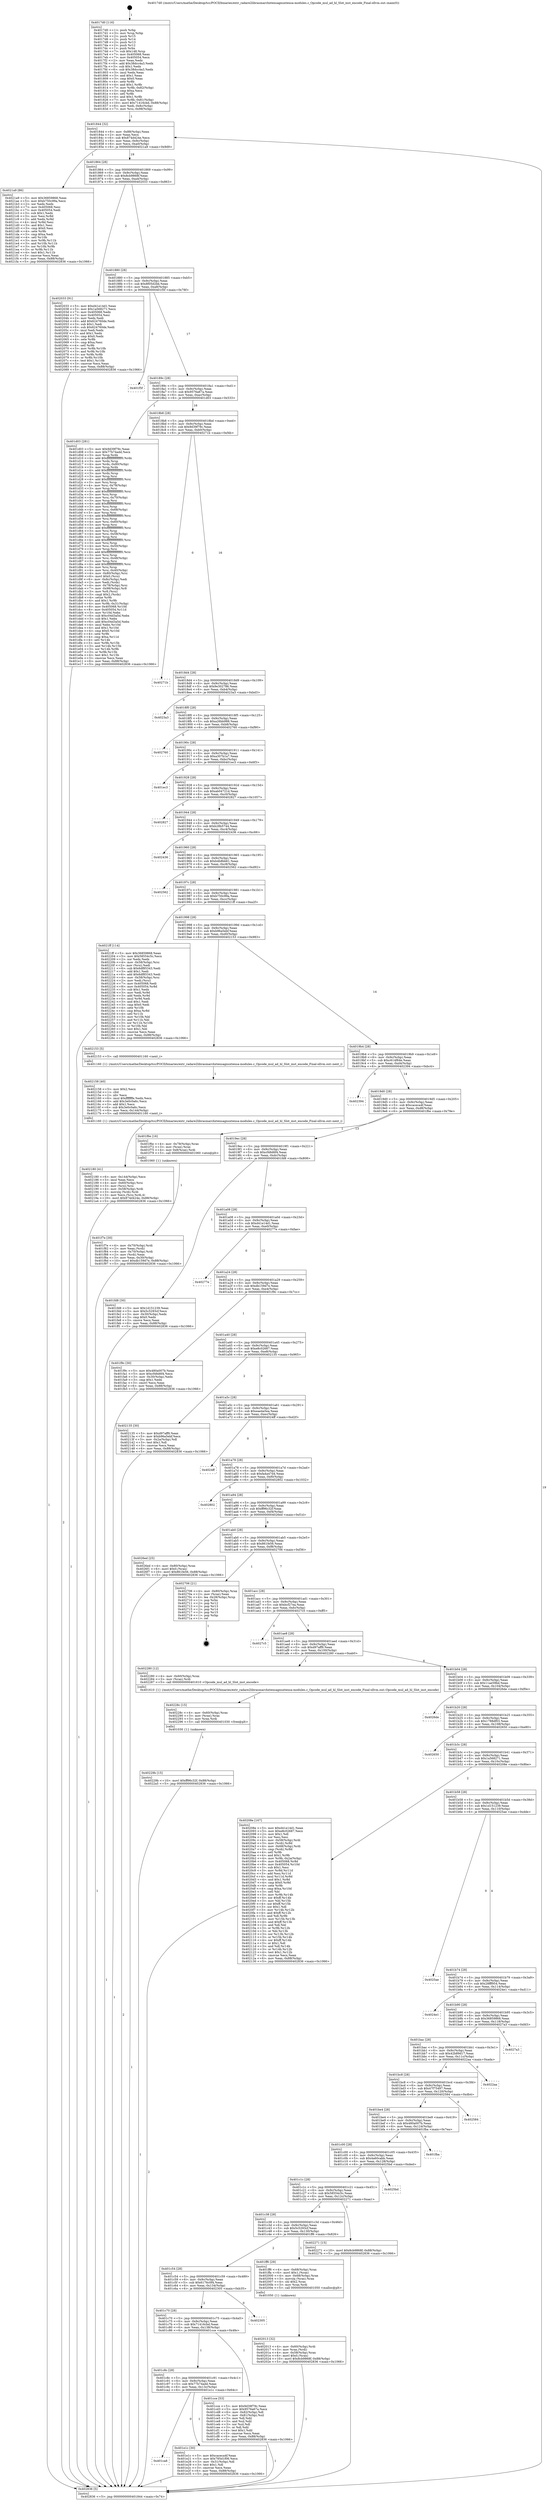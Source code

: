 digraph "0x4017d0" {
  label = "0x4017d0 (/mnt/c/Users/mathe/Desktop/tcc/POCII/binaries/extr_radare2librasmarchxtensagnuxtensa-modules.c_Opcode_mul_ad_hl_Slot_inst_encode_Final-ollvm.out::main(0))"
  labelloc = "t"
  node[shape=record]

  Entry [label="",width=0.3,height=0.3,shape=circle,fillcolor=black,style=filled]
  "0x401844" [label="{
     0x401844 [32]\l
     | [instrs]\l
     &nbsp;&nbsp;0x401844 \<+6\>: mov -0x88(%rbp),%eax\l
     &nbsp;&nbsp;0x40184a \<+2\>: mov %eax,%ecx\l
     &nbsp;&nbsp;0x40184c \<+6\>: sub $0x874d424e,%ecx\l
     &nbsp;&nbsp;0x401852 \<+6\>: mov %eax,-0x9c(%rbp)\l
     &nbsp;&nbsp;0x401858 \<+6\>: mov %ecx,-0xa0(%rbp)\l
     &nbsp;&nbsp;0x40185e \<+6\>: je 00000000004021a9 \<main+0x9d9\>\l
  }"]
  "0x4021a9" [label="{
     0x4021a9 [86]\l
     | [instrs]\l
     &nbsp;&nbsp;0x4021a9 \<+5\>: mov $0x36859868,%eax\l
     &nbsp;&nbsp;0x4021ae \<+5\>: mov $0xb750c99a,%ecx\l
     &nbsp;&nbsp;0x4021b3 \<+2\>: xor %edx,%edx\l
     &nbsp;&nbsp;0x4021b5 \<+7\>: mov 0x405068,%esi\l
     &nbsp;&nbsp;0x4021bc \<+7\>: mov 0x405054,%edi\l
     &nbsp;&nbsp;0x4021c3 \<+3\>: sub $0x1,%edx\l
     &nbsp;&nbsp;0x4021c6 \<+3\>: mov %esi,%r8d\l
     &nbsp;&nbsp;0x4021c9 \<+3\>: add %edx,%r8d\l
     &nbsp;&nbsp;0x4021cc \<+4\>: imul %r8d,%esi\l
     &nbsp;&nbsp;0x4021d0 \<+3\>: and $0x1,%esi\l
     &nbsp;&nbsp;0x4021d3 \<+3\>: cmp $0x0,%esi\l
     &nbsp;&nbsp;0x4021d6 \<+4\>: sete %r9b\l
     &nbsp;&nbsp;0x4021da \<+3\>: cmp $0xa,%edi\l
     &nbsp;&nbsp;0x4021dd \<+4\>: setl %r10b\l
     &nbsp;&nbsp;0x4021e1 \<+3\>: mov %r9b,%r11b\l
     &nbsp;&nbsp;0x4021e4 \<+3\>: and %r10b,%r11b\l
     &nbsp;&nbsp;0x4021e7 \<+3\>: xor %r10b,%r9b\l
     &nbsp;&nbsp;0x4021ea \<+3\>: or %r9b,%r11b\l
     &nbsp;&nbsp;0x4021ed \<+4\>: test $0x1,%r11b\l
     &nbsp;&nbsp;0x4021f1 \<+3\>: cmovne %ecx,%eax\l
     &nbsp;&nbsp;0x4021f4 \<+6\>: mov %eax,-0x88(%rbp)\l
     &nbsp;&nbsp;0x4021fa \<+5\>: jmp 0000000000402836 \<main+0x1066\>\l
  }"]
  "0x401864" [label="{
     0x401864 [28]\l
     | [instrs]\l
     &nbsp;&nbsp;0x401864 \<+5\>: jmp 0000000000401869 \<main+0x99\>\l
     &nbsp;&nbsp;0x401869 \<+6\>: mov -0x9c(%rbp),%eax\l
     &nbsp;&nbsp;0x40186f \<+5\>: sub $0x8cb9868f,%eax\l
     &nbsp;&nbsp;0x401874 \<+6\>: mov %eax,-0xa4(%rbp)\l
     &nbsp;&nbsp;0x40187a \<+6\>: je 0000000000402033 \<main+0x863\>\l
  }"]
  Exit [label="",width=0.3,height=0.3,shape=circle,fillcolor=black,style=filled,peripheries=2]
  "0x402033" [label="{
     0x402033 [91]\l
     | [instrs]\l
     &nbsp;&nbsp;0x402033 \<+5\>: mov $0xd41e14d1,%eax\l
     &nbsp;&nbsp;0x402038 \<+5\>: mov $0x1a568271,%ecx\l
     &nbsp;&nbsp;0x40203d \<+7\>: mov 0x405068,%edx\l
     &nbsp;&nbsp;0x402044 \<+7\>: mov 0x405054,%esi\l
     &nbsp;&nbsp;0x40204b \<+2\>: mov %edx,%edi\l
     &nbsp;&nbsp;0x40204d \<+6\>: add $0x624760de,%edi\l
     &nbsp;&nbsp;0x402053 \<+3\>: sub $0x1,%edi\l
     &nbsp;&nbsp;0x402056 \<+6\>: sub $0x624760de,%edi\l
     &nbsp;&nbsp;0x40205c \<+3\>: imul %edi,%edx\l
     &nbsp;&nbsp;0x40205f \<+3\>: and $0x1,%edx\l
     &nbsp;&nbsp;0x402062 \<+3\>: cmp $0x0,%edx\l
     &nbsp;&nbsp;0x402065 \<+4\>: sete %r8b\l
     &nbsp;&nbsp;0x402069 \<+3\>: cmp $0xa,%esi\l
     &nbsp;&nbsp;0x40206c \<+4\>: setl %r9b\l
     &nbsp;&nbsp;0x402070 \<+3\>: mov %r8b,%r10b\l
     &nbsp;&nbsp;0x402073 \<+3\>: and %r9b,%r10b\l
     &nbsp;&nbsp;0x402076 \<+3\>: xor %r9b,%r8b\l
     &nbsp;&nbsp;0x402079 \<+3\>: or %r8b,%r10b\l
     &nbsp;&nbsp;0x40207c \<+4\>: test $0x1,%r10b\l
     &nbsp;&nbsp;0x402080 \<+3\>: cmovne %ecx,%eax\l
     &nbsp;&nbsp;0x402083 \<+6\>: mov %eax,-0x88(%rbp)\l
     &nbsp;&nbsp;0x402089 \<+5\>: jmp 0000000000402836 \<main+0x1066\>\l
  }"]
  "0x401880" [label="{
     0x401880 [28]\l
     | [instrs]\l
     &nbsp;&nbsp;0x401880 \<+5\>: jmp 0000000000401885 \<main+0xb5\>\l
     &nbsp;&nbsp;0x401885 \<+6\>: mov -0x9c(%rbp),%eax\l
     &nbsp;&nbsp;0x40188b \<+5\>: sub $0x8f05d2bb,%eax\l
     &nbsp;&nbsp;0x401890 \<+6\>: mov %eax,-0xa8(%rbp)\l
     &nbsp;&nbsp;0x401896 \<+6\>: je 0000000000401f5f \<main+0x78f\>\l
  }"]
  "0x40229b" [label="{
     0x40229b [15]\l
     | [instrs]\l
     &nbsp;&nbsp;0x40229b \<+10\>: movl $0xff96c32f,-0x88(%rbp)\l
     &nbsp;&nbsp;0x4022a5 \<+5\>: jmp 0000000000402836 \<main+0x1066\>\l
  }"]
  "0x401f5f" [label="{
     0x401f5f\l
  }", style=dashed]
  "0x40189c" [label="{
     0x40189c [28]\l
     | [instrs]\l
     &nbsp;&nbsp;0x40189c \<+5\>: jmp 00000000004018a1 \<main+0xd1\>\l
     &nbsp;&nbsp;0x4018a1 \<+6\>: mov -0x9c(%rbp),%eax\l
     &nbsp;&nbsp;0x4018a7 \<+5\>: sub $0x9576a67a,%eax\l
     &nbsp;&nbsp;0x4018ac \<+6\>: mov %eax,-0xac(%rbp)\l
     &nbsp;&nbsp;0x4018b2 \<+6\>: je 0000000000401d03 \<main+0x533\>\l
  }"]
  "0x40228c" [label="{
     0x40228c [15]\l
     | [instrs]\l
     &nbsp;&nbsp;0x40228c \<+4\>: mov -0x60(%rbp),%rax\l
     &nbsp;&nbsp;0x402290 \<+3\>: mov (%rax),%rax\l
     &nbsp;&nbsp;0x402293 \<+3\>: mov %rax,%rdi\l
     &nbsp;&nbsp;0x402296 \<+5\>: call 0000000000401030 \<free@plt\>\l
     | [calls]\l
     &nbsp;&nbsp;0x401030 \{1\} (unknown)\l
  }"]
  "0x401d03" [label="{
     0x401d03 [281]\l
     | [instrs]\l
     &nbsp;&nbsp;0x401d03 \<+5\>: mov $0x9d39f79c,%eax\l
     &nbsp;&nbsp;0x401d08 \<+5\>: mov $0x77b74add,%ecx\l
     &nbsp;&nbsp;0x401d0d \<+3\>: mov %rsp,%rdx\l
     &nbsp;&nbsp;0x401d10 \<+4\>: add $0xfffffffffffffff0,%rdx\l
     &nbsp;&nbsp;0x401d14 \<+3\>: mov %rdx,%rsp\l
     &nbsp;&nbsp;0x401d17 \<+4\>: mov %rdx,-0x80(%rbp)\l
     &nbsp;&nbsp;0x401d1b \<+3\>: mov %rsp,%rdx\l
     &nbsp;&nbsp;0x401d1e \<+4\>: add $0xfffffffffffffff0,%rdx\l
     &nbsp;&nbsp;0x401d22 \<+3\>: mov %rdx,%rsp\l
     &nbsp;&nbsp;0x401d25 \<+3\>: mov %rsp,%rsi\l
     &nbsp;&nbsp;0x401d28 \<+4\>: add $0xfffffffffffffff0,%rsi\l
     &nbsp;&nbsp;0x401d2c \<+3\>: mov %rsi,%rsp\l
     &nbsp;&nbsp;0x401d2f \<+4\>: mov %rsi,-0x78(%rbp)\l
     &nbsp;&nbsp;0x401d33 \<+3\>: mov %rsp,%rsi\l
     &nbsp;&nbsp;0x401d36 \<+4\>: add $0xfffffffffffffff0,%rsi\l
     &nbsp;&nbsp;0x401d3a \<+3\>: mov %rsi,%rsp\l
     &nbsp;&nbsp;0x401d3d \<+4\>: mov %rsi,-0x70(%rbp)\l
     &nbsp;&nbsp;0x401d41 \<+3\>: mov %rsp,%rsi\l
     &nbsp;&nbsp;0x401d44 \<+4\>: add $0xfffffffffffffff0,%rsi\l
     &nbsp;&nbsp;0x401d48 \<+3\>: mov %rsi,%rsp\l
     &nbsp;&nbsp;0x401d4b \<+4\>: mov %rsi,-0x68(%rbp)\l
     &nbsp;&nbsp;0x401d4f \<+3\>: mov %rsp,%rsi\l
     &nbsp;&nbsp;0x401d52 \<+4\>: add $0xfffffffffffffff0,%rsi\l
     &nbsp;&nbsp;0x401d56 \<+3\>: mov %rsi,%rsp\l
     &nbsp;&nbsp;0x401d59 \<+4\>: mov %rsi,-0x60(%rbp)\l
     &nbsp;&nbsp;0x401d5d \<+3\>: mov %rsp,%rsi\l
     &nbsp;&nbsp;0x401d60 \<+4\>: add $0xfffffffffffffff0,%rsi\l
     &nbsp;&nbsp;0x401d64 \<+3\>: mov %rsi,%rsp\l
     &nbsp;&nbsp;0x401d67 \<+4\>: mov %rsi,-0x58(%rbp)\l
     &nbsp;&nbsp;0x401d6b \<+3\>: mov %rsp,%rsi\l
     &nbsp;&nbsp;0x401d6e \<+4\>: add $0xfffffffffffffff0,%rsi\l
     &nbsp;&nbsp;0x401d72 \<+3\>: mov %rsi,%rsp\l
     &nbsp;&nbsp;0x401d75 \<+4\>: mov %rsi,-0x50(%rbp)\l
     &nbsp;&nbsp;0x401d79 \<+3\>: mov %rsp,%rsi\l
     &nbsp;&nbsp;0x401d7c \<+4\>: add $0xfffffffffffffff0,%rsi\l
     &nbsp;&nbsp;0x401d80 \<+3\>: mov %rsi,%rsp\l
     &nbsp;&nbsp;0x401d83 \<+4\>: mov %rsi,-0x48(%rbp)\l
     &nbsp;&nbsp;0x401d87 \<+3\>: mov %rsp,%rsi\l
     &nbsp;&nbsp;0x401d8a \<+4\>: add $0xfffffffffffffff0,%rsi\l
     &nbsp;&nbsp;0x401d8e \<+3\>: mov %rsi,%rsp\l
     &nbsp;&nbsp;0x401d91 \<+4\>: mov %rsi,-0x40(%rbp)\l
     &nbsp;&nbsp;0x401d95 \<+4\>: mov -0x80(%rbp),%rsi\l
     &nbsp;&nbsp;0x401d99 \<+6\>: movl $0x0,(%rsi)\l
     &nbsp;&nbsp;0x401d9f \<+6\>: mov -0x8c(%rbp),%edi\l
     &nbsp;&nbsp;0x401da5 \<+2\>: mov %edi,(%rdx)\l
     &nbsp;&nbsp;0x401da7 \<+4\>: mov -0x78(%rbp),%rsi\l
     &nbsp;&nbsp;0x401dab \<+7\>: mov -0x98(%rbp),%r8\l
     &nbsp;&nbsp;0x401db2 \<+3\>: mov %r8,(%rsi)\l
     &nbsp;&nbsp;0x401db5 \<+3\>: cmpl $0x2,(%rdx)\l
     &nbsp;&nbsp;0x401db8 \<+4\>: setne %r9b\l
     &nbsp;&nbsp;0x401dbc \<+4\>: and $0x1,%r9b\l
     &nbsp;&nbsp;0x401dc0 \<+4\>: mov %r9b,-0x31(%rbp)\l
     &nbsp;&nbsp;0x401dc4 \<+8\>: mov 0x405068,%r10d\l
     &nbsp;&nbsp;0x401dcc \<+8\>: mov 0x405054,%r11d\l
     &nbsp;&nbsp;0x401dd4 \<+3\>: mov %r10d,%ebx\l
     &nbsp;&nbsp;0x401dd7 \<+6\>: sub $0xc04d3a5d,%ebx\l
     &nbsp;&nbsp;0x401ddd \<+3\>: sub $0x1,%ebx\l
     &nbsp;&nbsp;0x401de0 \<+6\>: add $0xc04d3a5d,%ebx\l
     &nbsp;&nbsp;0x401de6 \<+4\>: imul %ebx,%r10d\l
     &nbsp;&nbsp;0x401dea \<+4\>: and $0x1,%r10d\l
     &nbsp;&nbsp;0x401dee \<+4\>: cmp $0x0,%r10d\l
     &nbsp;&nbsp;0x401df2 \<+4\>: sete %r9b\l
     &nbsp;&nbsp;0x401df6 \<+4\>: cmp $0xa,%r11d\l
     &nbsp;&nbsp;0x401dfa \<+4\>: setl %r14b\l
     &nbsp;&nbsp;0x401dfe \<+3\>: mov %r9b,%r15b\l
     &nbsp;&nbsp;0x401e01 \<+3\>: and %r14b,%r15b\l
     &nbsp;&nbsp;0x401e04 \<+3\>: xor %r14b,%r9b\l
     &nbsp;&nbsp;0x401e07 \<+3\>: or %r9b,%r15b\l
     &nbsp;&nbsp;0x401e0a \<+4\>: test $0x1,%r15b\l
     &nbsp;&nbsp;0x401e0e \<+3\>: cmovne %ecx,%eax\l
     &nbsp;&nbsp;0x401e11 \<+6\>: mov %eax,-0x88(%rbp)\l
     &nbsp;&nbsp;0x401e17 \<+5\>: jmp 0000000000402836 \<main+0x1066\>\l
  }"]
  "0x4018b8" [label="{
     0x4018b8 [28]\l
     | [instrs]\l
     &nbsp;&nbsp;0x4018b8 \<+5\>: jmp 00000000004018bd \<main+0xed\>\l
     &nbsp;&nbsp;0x4018bd \<+6\>: mov -0x9c(%rbp),%eax\l
     &nbsp;&nbsp;0x4018c3 \<+5\>: sub $0x9d39f79c,%eax\l
     &nbsp;&nbsp;0x4018c8 \<+6\>: mov %eax,-0xb0(%rbp)\l
     &nbsp;&nbsp;0x4018ce \<+6\>: je 000000000040271b \<main+0xf4b\>\l
  }"]
  "0x402180" [label="{
     0x402180 [41]\l
     | [instrs]\l
     &nbsp;&nbsp;0x402180 \<+6\>: mov -0x144(%rbp),%ecx\l
     &nbsp;&nbsp;0x402186 \<+3\>: imul %eax,%ecx\l
     &nbsp;&nbsp;0x402189 \<+4\>: mov -0x60(%rbp),%rsi\l
     &nbsp;&nbsp;0x40218d \<+3\>: mov (%rsi),%rsi\l
     &nbsp;&nbsp;0x402190 \<+4\>: mov -0x58(%rbp),%rdi\l
     &nbsp;&nbsp;0x402194 \<+3\>: movslq (%rdi),%rdi\l
     &nbsp;&nbsp;0x402197 \<+3\>: mov %ecx,(%rsi,%rdi,4)\l
     &nbsp;&nbsp;0x40219a \<+10\>: movl $0x874d424e,-0x88(%rbp)\l
     &nbsp;&nbsp;0x4021a4 \<+5\>: jmp 0000000000402836 \<main+0x1066\>\l
  }"]
  "0x40271b" [label="{
     0x40271b\l
  }", style=dashed]
  "0x4018d4" [label="{
     0x4018d4 [28]\l
     | [instrs]\l
     &nbsp;&nbsp;0x4018d4 \<+5\>: jmp 00000000004018d9 \<main+0x109\>\l
     &nbsp;&nbsp;0x4018d9 \<+6\>: mov -0x9c(%rbp),%eax\l
     &nbsp;&nbsp;0x4018df \<+5\>: sub $0x9e302786,%eax\l
     &nbsp;&nbsp;0x4018e4 \<+6\>: mov %eax,-0xb4(%rbp)\l
     &nbsp;&nbsp;0x4018ea \<+6\>: je 00000000004023a3 \<main+0xbd3\>\l
  }"]
  "0x402158" [label="{
     0x402158 [40]\l
     | [instrs]\l
     &nbsp;&nbsp;0x402158 \<+5\>: mov $0x2,%ecx\l
     &nbsp;&nbsp;0x40215d \<+1\>: cltd\l
     &nbsp;&nbsp;0x40215e \<+2\>: idiv %ecx\l
     &nbsp;&nbsp;0x402160 \<+6\>: imul $0xfffffffe,%edx,%ecx\l
     &nbsp;&nbsp;0x402166 \<+6\>: add $0x3e0c0a6c,%ecx\l
     &nbsp;&nbsp;0x40216c \<+3\>: add $0x1,%ecx\l
     &nbsp;&nbsp;0x40216f \<+6\>: sub $0x3e0c0a6c,%ecx\l
     &nbsp;&nbsp;0x402175 \<+6\>: mov %ecx,-0x144(%rbp)\l
     &nbsp;&nbsp;0x40217b \<+5\>: call 0000000000401160 \<next_i\>\l
     | [calls]\l
     &nbsp;&nbsp;0x401160 \{1\} (/mnt/c/Users/mathe/Desktop/tcc/POCII/binaries/extr_radare2librasmarchxtensagnuxtensa-modules.c_Opcode_mul_ad_hl_Slot_inst_encode_Final-ollvm.out::next_i)\l
  }"]
  "0x4023a3" [label="{
     0x4023a3\l
  }", style=dashed]
  "0x4018f0" [label="{
     0x4018f0 [28]\l
     | [instrs]\l
     &nbsp;&nbsp;0x4018f0 \<+5\>: jmp 00000000004018f5 \<main+0x125\>\l
     &nbsp;&nbsp;0x4018f5 \<+6\>: mov -0x9c(%rbp),%eax\l
     &nbsp;&nbsp;0x4018fb \<+5\>: sub $0xa26bb988,%eax\l
     &nbsp;&nbsp;0x401900 \<+6\>: mov %eax,-0xb8(%rbp)\l
     &nbsp;&nbsp;0x401906 \<+6\>: je 0000000000402760 \<main+0xf90\>\l
  }"]
  "0x402013" [label="{
     0x402013 [32]\l
     | [instrs]\l
     &nbsp;&nbsp;0x402013 \<+4\>: mov -0x60(%rbp),%rdi\l
     &nbsp;&nbsp;0x402017 \<+3\>: mov %rax,(%rdi)\l
     &nbsp;&nbsp;0x40201a \<+4\>: mov -0x58(%rbp),%rax\l
     &nbsp;&nbsp;0x40201e \<+6\>: movl $0x0,(%rax)\l
     &nbsp;&nbsp;0x402024 \<+10\>: movl $0x8cb9868f,-0x88(%rbp)\l
     &nbsp;&nbsp;0x40202e \<+5\>: jmp 0000000000402836 \<main+0x1066\>\l
  }"]
  "0x402760" [label="{
     0x402760\l
  }", style=dashed]
  "0x40190c" [label="{
     0x40190c [28]\l
     | [instrs]\l
     &nbsp;&nbsp;0x40190c \<+5\>: jmp 0000000000401911 \<main+0x141\>\l
     &nbsp;&nbsp;0x401911 \<+6\>: mov -0x9c(%rbp),%eax\l
     &nbsp;&nbsp;0x401917 \<+5\>: sub $0xa307b1a7,%eax\l
     &nbsp;&nbsp;0x40191c \<+6\>: mov %eax,-0xbc(%rbp)\l
     &nbsp;&nbsp;0x401922 \<+6\>: je 0000000000401ec3 \<main+0x6f3\>\l
  }"]
  "0x401f7e" [label="{
     0x401f7e [30]\l
     | [instrs]\l
     &nbsp;&nbsp;0x401f7e \<+4\>: mov -0x70(%rbp),%rdi\l
     &nbsp;&nbsp;0x401f82 \<+2\>: mov %eax,(%rdi)\l
     &nbsp;&nbsp;0x401f84 \<+4\>: mov -0x70(%rbp),%rdi\l
     &nbsp;&nbsp;0x401f88 \<+2\>: mov (%rdi),%eax\l
     &nbsp;&nbsp;0x401f8a \<+3\>: mov %eax,-0x30(%rbp)\l
     &nbsp;&nbsp;0x401f8d \<+10\>: movl $0xdb159d7e,-0x88(%rbp)\l
     &nbsp;&nbsp;0x401f97 \<+5\>: jmp 0000000000402836 \<main+0x1066\>\l
  }"]
  "0x401ec3" [label="{
     0x401ec3\l
  }", style=dashed]
  "0x401928" [label="{
     0x401928 [28]\l
     | [instrs]\l
     &nbsp;&nbsp;0x401928 \<+5\>: jmp 000000000040192d \<main+0x15d\>\l
     &nbsp;&nbsp;0x40192d \<+6\>: mov -0x9c(%rbp),%eax\l
     &nbsp;&nbsp;0x401933 \<+5\>: sub $0xab04721d,%eax\l
     &nbsp;&nbsp;0x401938 \<+6\>: mov %eax,-0xc0(%rbp)\l
     &nbsp;&nbsp;0x40193e \<+6\>: je 0000000000402827 \<main+0x1057\>\l
  }"]
  "0x401ca8" [label="{
     0x401ca8\l
  }", style=dashed]
  "0x402827" [label="{
     0x402827\l
  }", style=dashed]
  "0x401944" [label="{
     0x401944 [28]\l
     | [instrs]\l
     &nbsp;&nbsp;0x401944 \<+5\>: jmp 0000000000401949 \<main+0x179\>\l
     &nbsp;&nbsp;0x401949 \<+6\>: mov -0x9c(%rbp),%eax\l
     &nbsp;&nbsp;0x40194f \<+5\>: sub $0xb28b5744,%eax\l
     &nbsp;&nbsp;0x401954 \<+6\>: mov %eax,-0xc4(%rbp)\l
     &nbsp;&nbsp;0x40195a \<+6\>: je 0000000000402436 \<main+0xc66\>\l
  }"]
  "0x401e1c" [label="{
     0x401e1c [30]\l
     | [instrs]\l
     &nbsp;&nbsp;0x401e1c \<+5\>: mov $0xcaceca4f,%eax\l
     &nbsp;&nbsp;0x401e21 \<+5\>: mov $0x785d1f06,%ecx\l
     &nbsp;&nbsp;0x401e26 \<+3\>: mov -0x31(%rbp),%dl\l
     &nbsp;&nbsp;0x401e29 \<+3\>: test $0x1,%dl\l
     &nbsp;&nbsp;0x401e2c \<+3\>: cmovne %ecx,%eax\l
     &nbsp;&nbsp;0x401e2f \<+6\>: mov %eax,-0x88(%rbp)\l
     &nbsp;&nbsp;0x401e35 \<+5\>: jmp 0000000000402836 \<main+0x1066\>\l
  }"]
  "0x402436" [label="{
     0x402436\l
  }", style=dashed]
  "0x401960" [label="{
     0x401960 [28]\l
     | [instrs]\l
     &nbsp;&nbsp;0x401960 \<+5\>: jmp 0000000000401965 \<main+0x195\>\l
     &nbsp;&nbsp;0x401965 \<+6\>: mov -0x9c(%rbp),%eax\l
     &nbsp;&nbsp;0x40196b \<+5\>: sub $0xb4b8bb61,%eax\l
     &nbsp;&nbsp;0x401970 \<+6\>: mov %eax,-0xc8(%rbp)\l
     &nbsp;&nbsp;0x401976 \<+6\>: je 0000000000402562 \<main+0xd92\>\l
  }"]
  "0x4017d0" [label="{
     0x4017d0 [116]\l
     | [instrs]\l
     &nbsp;&nbsp;0x4017d0 \<+1\>: push %rbp\l
     &nbsp;&nbsp;0x4017d1 \<+3\>: mov %rsp,%rbp\l
     &nbsp;&nbsp;0x4017d4 \<+2\>: push %r15\l
     &nbsp;&nbsp;0x4017d6 \<+2\>: push %r14\l
     &nbsp;&nbsp;0x4017d8 \<+2\>: push %r13\l
     &nbsp;&nbsp;0x4017da \<+2\>: push %r12\l
     &nbsp;&nbsp;0x4017dc \<+1\>: push %rbx\l
     &nbsp;&nbsp;0x4017dd \<+7\>: sub $0x148,%rsp\l
     &nbsp;&nbsp;0x4017e4 \<+7\>: mov 0x405068,%eax\l
     &nbsp;&nbsp;0x4017eb \<+7\>: mov 0x405054,%ecx\l
     &nbsp;&nbsp;0x4017f2 \<+2\>: mov %eax,%edx\l
     &nbsp;&nbsp;0x4017f4 \<+6\>: add $0x38dcc4a3,%edx\l
     &nbsp;&nbsp;0x4017fa \<+3\>: sub $0x1,%edx\l
     &nbsp;&nbsp;0x4017fd \<+6\>: sub $0x38dcc4a3,%edx\l
     &nbsp;&nbsp;0x401803 \<+3\>: imul %edx,%eax\l
     &nbsp;&nbsp;0x401806 \<+3\>: and $0x1,%eax\l
     &nbsp;&nbsp;0x401809 \<+3\>: cmp $0x0,%eax\l
     &nbsp;&nbsp;0x40180c \<+4\>: sete %r8b\l
     &nbsp;&nbsp;0x401810 \<+4\>: and $0x1,%r8b\l
     &nbsp;&nbsp;0x401814 \<+7\>: mov %r8b,-0x82(%rbp)\l
     &nbsp;&nbsp;0x40181b \<+3\>: cmp $0xa,%ecx\l
     &nbsp;&nbsp;0x40181e \<+4\>: setl %r8b\l
     &nbsp;&nbsp;0x401822 \<+4\>: and $0x1,%r8b\l
     &nbsp;&nbsp;0x401826 \<+7\>: mov %r8b,-0x81(%rbp)\l
     &nbsp;&nbsp;0x40182d \<+10\>: movl $0x71416cbd,-0x88(%rbp)\l
     &nbsp;&nbsp;0x401837 \<+6\>: mov %edi,-0x8c(%rbp)\l
     &nbsp;&nbsp;0x40183d \<+7\>: mov %rsi,-0x98(%rbp)\l
  }"]
  "0x402562" [label="{
     0x402562\l
  }", style=dashed]
  "0x40197c" [label="{
     0x40197c [28]\l
     | [instrs]\l
     &nbsp;&nbsp;0x40197c \<+5\>: jmp 0000000000401981 \<main+0x1b1\>\l
     &nbsp;&nbsp;0x401981 \<+6\>: mov -0x9c(%rbp),%eax\l
     &nbsp;&nbsp;0x401987 \<+5\>: sub $0xb750c99a,%eax\l
     &nbsp;&nbsp;0x40198c \<+6\>: mov %eax,-0xcc(%rbp)\l
     &nbsp;&nbsp;0x401992 \<+6\>: je 00000000004021ff \<main+0xa2f\>\l
  }"]
  "0x402836" [label="{
     0x402836 [5]\l
     | [instrs]\l
     &nbsp;&nbsp;0x402836 \<+5\>: jmp 0000000000401844 \<main+0x74\>\l
  }"]
  "0x4021ff" [label="{
     0x4021ff [114]\l
     | [instrs]\l
     &nbsp;&nbsp;0x4021ff \<+5\>: mov $0x36859868,%eax\l
     &nbsp;&nbsp;0x402204 \<+5\>: mov $0x58554c5c,%ecx\l
     &nbsp;&nbsp;0x402209 \<+2\>: xor %edx,%edx\l
     &nbsp;&nbsp;0x40220b \<+4\>: mov -0x58(%rbp),%rsi\l
     &nbsp;&nbsp;0x40220f \<+2\>: mov (%rsi),%edi\l
     &nbsp;&nbsp;0x402211 \<+6\>: sub $0x6df85343,%edi\l
     &nbsp;&nbsp;0x402217 \<+3\>: add $0x1,%edi\l
     &nbsp;&nbsp;0x40221a \<+6\>: add $0x6df85343,%edi\l
     &nbsp;&nbsp;0x402220 \<+4\>: mov -0x58(%rbp),%rsi\l
     &nbsp;&nbsp;0x402224 \<+2\>: mov %edi,(%rsi)\l
     &nbsp;&nbsp;0x402226 \<+7\>: mov 0x405068,%edi\l
     &nbsp;&nbsp;0x40222d \<+8\>: mov 0x405054,%r8d\l
     &nbsp;&nbsp;0x402235 \<+3\>: sub $0x1,%edx\l
     &nbsp;&nbsp;0x402238 \<+3\>: mov %edi,%r9d\l
     &nbsp;&nbsp;0x40223b \<+3\>: add %edx,%r9d\l
     &nbsp;&nbsp;0x40223e \<+4\>: imul %r9d,%edi\l
     &nbsp;&nbsp;0x402242 \<+3\>: and $0x1,%edi\l
     &nbsp;&nbsp;0x402245 \<+3\>: cmp $0x0,%edi\l
     &nbsp;&nbsp;0x402248 \<+4\>: sete %r10b\l
     &nbsp;&nbsp;0x40224c \<+4\>: cmp $0xa,%r8d\l
     &nbsp;&nbsp;0x402250 \<+4\>: setl %r11b\l
     &nbsp;&nbsp;0x402254 \<+3\>: mov %r10b,%bl\l
     &nbsp;&nbsp;0x402257 \<+3\>: and %r11b,%bl\l
     &nbsp;&nbsp;0x40225a \<+3\>: xor %r11b,%r10b\l
     &nbsp;&nbsp;0x40225d \<+3\>: or %r10b,%bl\l
     &nbsp;&nbsp;0x402260 \<+3\>: test $0x1,%bl\l
     &nbsp;&nbsp;0x402263 \<+3\>: cmovne %ecx,%eax\l
     &nbsp;&nbsp;0x402266 \<+6\>: mov %eax,-0x88(%rbp)\l
     &nbsp;&nbsp;0x40226c \<+5\>: jmp 0000000000402836 \<main+0x1066\>\l
  }"]
  "0x401998" [label="{
     0x401998 [28]\l
     | [instrs]\l
     &nbsp;&nbsp;0x401998 \<+5\>: jmp 000000000040199d \<main+0x1cd\>\l
     &nbsp;&nbsp;0x40199d \<+6\>: mov -0x9c(%rbp),%eax\l
     &nbsp;&nbsp;0x4019a3 \<+5\>: sub $0xb96a5ebf,%eax\l
     &nbsp;&nbsp;0x4019a8 \<+6\>: mov %eax,-0xd0(%rbp)\l
     &nbsp;&nbsp;0x4019ae \<+6\>: je 0000000000402153 \<main+0x983\>\l
  }"]
  "0x401c8c" [label="{
     0x401c8c [28]\l
     | [instrs]\l
     &nbsp;&nbsp;0x401c8c \<+5\>: jmp 0000000000401c91 \<main+0x4c1\>\l
     &nbsp;&nbsp;0x401c91 \<+6\>: mov -0x9c(%rbp),%eax\l
     &nbsp;&nbsp;0x401c97 \<+5\>: sub $0x77b74add,%eax\l
     &nbsp;&nbsp;0x401c9c \<+6\>: mov %eax,-0x13c(%rbp)\l
     &nbsp;&nbsp;0x401ca2 \<+6\>: je 0000000000401e1c \<main+0x64c\>\l
  }"]
  "0x402153" [label="{
     0x402153 [5]\l
     | [instrs]\l
     &nbsp;&nbsp;0x402153 \<+5\>: call 0000000000401160 \<next_i\>\l
     | [calls]\l
     &nbsp;&nbsp;0x401160 \{1\} (/mnt/c/Users/mathe/Desktop/tcc/POCII/binaries/extr_radare2librasmarchxtensagnuxtensa-modules.c_Opcode_mul_ad_hl_Slot_inst_encode_Final-ollvm.out::next_i)\l
  }"]
  "0x4019b4" [label="{
     0x4019b4 [28]\l
     | [instrs]\l
     &nbsp;&nbsp;0x4019b4 \<+5\>: jmp 00000000004019b9 \<main+0x1e9\>\l
     &nbsp;&nbsp;0x4019b9 \<+6\>: mov -0x9c(%rbp),%eax\l
     &nbsp;&nbsp;0x4019bf \<+5\>: sub $0xc614f64e,%eax\l
     &nbsp;&nbsp;0x4019c4 \<+6\>: mov %eax,-0xd4(%rbp)\l
     &nbsp;&nbsp;0x4019ca \<+6\>: je 0000000000402394 \<main+0xbc4\>\l
  }"]
  "0x401cce" [label="{
     0x401cce [53]\l
     | [instrs]\l
     &nbsp;&nbsp;0x401cce \<+5\>: mov $0x9d39f79c,%eax\l
     &nbsp;&nbsp;0x401cd3 \<+5\>: mov $0x9576a67a,%ecx\l
     &nbsp;&nbsp;0x401cd8 \<+6\>: mov -0x82(%rbp),%dl\l
     &nbsp;&nbsp;0x401cde \<+7\>: mov -0x81(%rbp),%sil\l
     &nbsp;&nbsp;0x401ce5 \<+3\>: mov %dl,%dil\l
     &nbsp;&nbsp;0x401ce8 \<+3\>: and %sil,%dil\l
     &nbsp;&nbsp;0x401ceb \<+3\>: xor %sil,%dl\l
     &nbsp;&nbsp;0x401cee \<+3\>: or %dl,%dil\l
     &nbsp;&nbsp;0x401cf1 \<+4\>: test $0x1,%dil\l
     &nbsp;&nbsp;0x401cf5 \<+3\>: cmovne %ecx,%eax\l
     &nbsp;&nbsp;0x401cf8 \<+6\>: mov %eax,-0x88(%rbp)\l
     &nbsp;&nbsp;0x401cfe \<+5\>: jmp 0000000000402836 \<main+0x1066\>\l
  }"]
  "0x402394" [label="{
     0x402394\l
  }", style=dashed]
  "0x4019d0" [label="{
     0x4019d0 [28]\l
     | [instrs]\l
     &nbsp;&nbsp;0x4019d0 \<+5\>: jmp 00000000004019d5 \<main+0x205\>\l
     &nbsp;&nbsp;0x4019d5 \<+6\>: mov -0x9c(%rbp),%eax\l
     &nbsp;&nbsp;0x4019db \<+5\>: sub $0xcaceca4f,%eax\l
     &nbsp;&nbsp;0x4019e0 \<+6\>: mov %eax,-0xd8(%rbp)\l
     &nbsp;&nbsp;0x4019e6 \<+6\>: je 0000000000401f6e \<main+0x79e\>\l
  }"]
  "0x401c70" [label="{
     0x401c70 [28]\l
     | [instrs]\l
     &nbsp;&nbsp;0x401c70 \<+5\>: jmp 0000000000401c75 \<main+0x4a5\>\l
     &nbsp;&nbsp;0x401c75 \<+6\>: mov -0x9c(%rbp),%eax\l
     &nbsp;&nbsp;0x401c7b \<+5\>: sub $0x71416cbd,%eax\l
     &nbsp;&nbsp;0x401c80 \<+6\>: mov %eax,-0x138(%rbp)\l
     &nbsp;&nbsp;0x401c86 \<+6\>: je 0000000000401cce \<main+0x4fe\>\l
  }"]
  "0x401f6e" [label="{
     0x401f6e [16]\l
     | [instrs]\l
     &nbsp;&nbsp;0x401f6e \<+4\>: mov -0x78(%rbp),%rax\l
     &nbsp;&nbsp;0x401f72 \<+3\>: mov (%rax),%rax\l
     &nbsp;&nbsp;0x401f75 \<+4\>: mov 0x8(%rax),%rdi\l
     &nbsp;&nbsp;0x401f79 \<+5\>: call 0000000000401060 \<atoi@plt\>\l
     | [calls]\l
     &nbsp;&nbsp;0x401060 \{1\} (unknown)\l
  }"]
  "0x4019ec" [label="{
     0x4019ec [28]\l
     | [instrs]\l
     &nbsp;&nbsp;0x4019ec \<+5\>: jmp 00000000004019f1 \<main+0x221\>\l
     &nbsp;&nbsp;0x4019f1 \<+6\>: mov -0x9c(%rbp),%eax\l
     &nbsp;&nbsp;0x4019f7 \<+5\>: sub $0xcf48d6f4,%eax\l
     &nbsp;&nbsp;0x4019fc \<+6\>: mov %eax,-0xdc(%rbp)\l
     &nbsp;&nbsp;0x401a02 \<+6\>: je 0000000000401fd8 \<main+0x808\>\l
  }"]
  "0x402305" [label="{
     0x402305\l
  }", style=dashed]
  "0x401fd8" [label="{
     0x401fd8 [30]\l
     | [instrs]\l
     &nbsp;&nbsp;0x401fd8 \<+5\>: mov $0x1d151239,%eax\l
     &nbsp;&nbsp;0x401fdd \<+5\>: mov $0x5c5293cf,%ecx\l
     &nbsp;&nbsp;0x401fe2 \<+3\>: mov -0x30(%rbp),%edx\l
     &nbsp;&nbsp;0x401fe5 \<+3\>: cmp $0x0,%edx\l
     &nbsp;&nbsp;0x401fe8 \<+3\>: cmove %ecx,%eax\l
     &nbsp;&nbsp;0x401feb \<+6\>: mov %eax,-0x88(%rbp)\l
     &nbsp;&nbsp;0x401ff1 \<+5\>: jmp 0000000000402836 \<main+0x1066\>\l
  }"]
  "0x401a08" [label="{
     0x401a08 [28]\l
     | [instrs]\l
     &nbsp;&nbsp;0x401a08 \<+5\>: jmp 0000000000401a0d \<main+0x23d\>\l
     &nbsp;&nbsp;0x401a0d \<+6\>: mov -0x9c(%rbp),%eax\l
     &nbsp;&nbsp;0x401a13 \<+5\>: sub $0xd41e14d1,%eax\l
     &nbsp;&nbsp;0x401a18 \<+6\>: mov %eax,-0xe0(%rbp)\l
     &nbsp;&nbsp;0x401a1e \<+6\>: je 000000000040277e \<main+0xfae\>\l
  }"]
  "0x401c54" [label="{
     0x401c54 [28]\l
     | [instrs]\l
     &nbsp;&nbsp;0x401c54 \<+5\>: jmp 0000000000401c59 \<main+0x489\>\l
     &nbsp;&nbsp;0x401c59 \<+6\>: mov -0x9c(%rbp),%eax\l
     &nbsp;&nbsp;0x401c5f \<+5\>: sub $0x6176c0f4,%eax\l
     &nbsp;&nbsp;0x401c64 \<+6\>: mov %eax,-0x134(%rbp)\l
     &nbsp;&nbsp;0x401c6a \<+6\>: je 0000000000402305 \<main+0xb35\>\l
  }"]
  "0x40277e" [label="{
     0x40277e\l
  }", style=dashed]
  "0x401a24" [label="{
     0x401a24 [28]\l
     | [instrs]\l
     &nbsp;&nbsp;0x401a24 \<+5\>: jmp 0000000000401a29 \<main+0x259\>\l
     &nbsp;&nbsp;0x401a29 \<+6\>: mov -0x9c(%rbp),%eax\l
     &nbsp;&nbsp;0x401a2f \<+5\>: sub $0xdb159d7e,%eax\l
     &nbsp;&nbsp;0x401a34 \<+6\>: mov %eax,-0xe4(%rbp)\l
     &nbsp;&nbsp;0x401a3a \<+6\>: je 0000000000401f9c \<main+0x7cc\>\l
  }"]
  "0x401ff6" [label="{
     0x401ff6 [29]\l
     | [instrs]\l
     &nbsp;&nbsp;0x401ff6 \<+4\>: mov -0x68(%rbp),%rax\l
     &nbsp;&nbsp;0x401ffa \<+6\>: movl $0x1,(%rax)\l
     &nbsp;&nbsp;0x402000 \<+4\>: mov -0x68(%rbp),%rax\l
     &nbsp;&nbsp;0x402004 \<+3\>: movslq (%rax),%rax\l
     &nbsp;&nbsp;0x402007 \<+4\>: shl $0x2,%rax\l
     &nbsp;&nbsp;0x40200b \<+3\>: mov %rax,%rdi\l
     &nbsp;&nbsp;0x40200e \<+5\>: call 0000000000401050 \<malloc@plt\>\l
     | [calls]\l
     &nbsp;&nbsp;0x401050 \{1\} (unknown)\l
  }"]
  "0x401f9c" [label="{
     0x401f9c [30]\l
     | [instrs]\l
     &nbsp;&nbsp;0x401f9c \<+5\>: mov $0x480a007b,%eax\l
     &nbsp;&nbsp;0x401fa1 \<+5\>: mov $0xcf48d6f4,%ecx\l
     &nbsp;&nbsp;0x401fa6 \<+3\>: mov -0x30(%rbp),%edx\l
     &nbsp;&nbsp;0x401fa9 \<+3\>: cmp $0x1,%edx\l
     &nbsp;&nbsp;0x401fac \<+3\>: cmovl %ecx,%eax\l
     &nbsp;&nbsp;0x401faf \<+6\>: mov %eax,-0x88(%rbp)\l
     &nbsp;&nbsp;0x401fb5 \<+5\>: jmp 0000000000402836 \<main+0x1066\>\l
  }"]
  "0x401a40" [label="{
     0x401a40 [28]\l
     | [instrs]\l
     &nbsp;&nbsp;0x401a40 \<+5\>: jmp 0000000000401a45 \<main+0x275\>\l
     &nbsp;&nbsp;0x401a45 \<+6\>: mov -0x9c(%rbp),%eax\l
     &nbsp;&nbsp;0x401a4b \<+5\>: sub $0xe8c02687,%eax\l
     &nbsp;&nbsp;0x401a50 \<+6\>: mov %eax,-0xe8(%rbp)\l
     &nbsp;&nbsp;0x401a56 \<+6\>: je 0000000000402135 \<main+0x965\>\l
  }"]
  "0x401c38" [label="{
     0x401c38 [28]\l
     | [instrs]\l
     &nbsp;&nbsp;0x401c38 \<+5\>: jmp 0000000000401c3d \<main+0x46d\>\l
     &nbsp;&nbsp;0x401c3d \<+6\>: mov -0x9c(%rbp),%eax\l
     &nbsp;&nbsp;0x401c43 \<+5\>: sub $0x5c5293cf,%eax\l
     &nbsp;&nbsp;0x401c48 \<+6\>: mov %eax,-0x130(%rbp)\l
     &nbsp;&nbsp;0x401c4e \<+6\>: je 0000000000401ff6 \<main+0x826\>\l
  }"]
  "0x402135" [label="{
     0x402135 [30]\l
     | [instrs]\l
     &nbsp;&nbsp;0x402135 \<+5\>: mov $0xd97aff9,%eax\l
     &nbsp;&nbsp;0x40213a \<+5\>: mov $0xb96a5ebf,%ecx\l
     &nbsp;&nbsp;0x40213f \<+3\>: mov -0x2a(%rbp),%dl\l
     &nbsp;&nbsp;0x402142 \<+3\>: test $0x1,%dl\l
     &nbsp;&nbsp;0x402145 \<+3\>: cmovne %ecx,%eax\l
     &nbsp;&nbsp;0x402148 \<+6\>: mov %eax,-0x88(%rbp)\l
     &nbsp;&nbsp;0x40214e \<+5\>: jmp 0000000000402836 \<main+0x1066\>\l
  }"]
  "0x401a5c" [label="{
     0x401a5c [28]\l
     | [instrs]\l
     &nbsp;&nbsp;0x401a5c \<+5\>: jmp 0000000000401a61 \<main+0x291\>\l
     &nbsp;&nbsp;0x401a61 \<+6\>: mov -0x9c(%rbp),%eax\l
     &nbsp;&nbsp;0x401a67 \<+5\>: sub $0xeae4a5ea,%eax\l
     &nbsp;&nbsp;0x401a6c \<+6\>: mov %eax,-0xec(%rbp)\l
     &nbsp;&nbsp;0x401a72 \<+6\>: je 00000000004024ff \<main+0xd2f\>\l
  }"]
  "0x402271" [label="{
     0x402271 [15]\l
     | [instrs]\l
     &nbsp;&nbsp;0x402271 \<+10\>: movl $0x8cb9868f,-0x88(%rbp)\l
     &nbsp;&nbsp;0x40227b \<+5\>: jmp 0000000000402836 \<main+0x1066\>\l
  }"]
  "0x4024ff" [label="{
     0x4024ff\l
  }", style=dashed]
  "0x401a78" [label="{
     0x401a78 [28]\l
     | [instrs]\l
     &nbsp;&nbsp;0x401a78 \<+5\>: jmp 0000000000401a7d \<main+0x2ad\>\l
     &nbsp;&nbsp;0x401a7d \<+6\>: mov -0x9c(%rbp),%eax\l
     &nbsp;&nbsp;0x401a83 \<+5\>: sub $0xfa4a47d4,%eax\l
     &nbsp;&nbsp;0x401a88 \<+6\>: mov %eax,-0xf0(%rbp)\l
     &nbsp;&nbsp;0x401a8e \<+6\>: je 0000000000402802 \<main+0x1032\>\l
  }"]
  "0x401c1c" [label="{
     0x401c1c [28]\l
     | [instrs]\l
     &nbsp;&nbsp;0x401c1c \<+5\>: jmp 0000000000401c21 \<main+0x451\>\l
     &nbsp;&nbsp;0x401c21 \<+6\>: mov -0x9c(%rbp),%eax\l
     &nbsp;&nbsp;0x401c27 \<+5\>: sub $0x58554c5c,%eax\l
     &nbsp;&nbsp;0x401c2c \<+6\>: mov %eax,-0x12c(%rbp)\l
     &nbsp;&nbsp;0x401c32 \<+6\>: je 0000000000402271 \<main+0xaa1\>\l
  }"]
  "0x402802" [label="{
     0x402802\l
  }", style=dashed]
  "0x401a94" [label="{
     0x401a94 [28]\l
     | [instrs]\l
     &nbsp;&nbsp;0x401a94 \<+5\>: jmp 0000000000401a99 \<main+0x2c9\>\l
     &nbsp;&nbsp;0x401a99 \<+6\>: mov -0x9c(%rbp),%eax\l
     &nbsp;&nbsp;0x401a9f \<+5\>: sub $0xff96c32f,%eax\l
     &nbsp;&nbsp;0x401aa4 \<+6\>: mov %eax,-0xf4(%rbp)\l
     &nbsp;&nbsp;0x401aaa \<+6\>: je 00000000004026ed \<main+0xf1d\>\l
  }"]
  "0x4025bd" [label="{
     0x4025bd\l
  }", style=dashed]
  "0x4026ed" [label="{
     0x4026ed [25]\l
     | [instrs]\l
     &nbsp;&nbsp;0x4026ed \<+4\>: mov -0x80(%rbp),%rax\l
     &nbsp;&nbsp;0x4026f1 \<+6\>: movl $0x0,(%rax)\l
     &nbsp;&nbsp;0x4026f7 \<+10\>: movl $0x861fe56,-0x88(%rbp)\l
     &nbsp;&nbsp;0x402701 \<+5\>: jmp 0000000000402836 \<main+0x1066\>\l
  }"]
  "0x401ab0" [label="{
     0x401ab0 [28]\l
     | [instrs]\l
     &nbsp;&nbsp;0x401ab0 \<+5\>: jmp 0000000000401ab5 \<main+0x2e5\>\l
     &nbsp;&nbsp;0x401ab5 \<+6\>: mov -0x9c(%rbp),%eax\l
     &nbsp;&nbsp;0x401abb \<+5\>: sub $0x861fe56,%eax\l
     &nbsp;&nbsp;0x401ac0 \<+6\>: mov %eax,-0xf8(%rbp)\l
     &nbsp;&nbsp;0x401ac6 \<+6\>: je 0000000000402706 \<main+0xf36\>\l
  }"]
  "0x401c00" [label="{
     0x401c00 [28]\l
     | [instrs]\l
     &nbsp;&nbsp;0x401c00 \<+5\>: jmp 0000000000401c05 \<main+0x435\>\l
     &nbsp;&nbsp;0x401c05 \<+6\>: mov -0x9c(%rbp),%eax\l
     &nbsp;&nbsp;0x401c0b \<+5\>: sub $0x4a60cabb,%eax\l
     &nbsp;&nbsp;0x401c10 \<+6\>: mov %eax,-0x128(%rbp)\l
     &nbsp;&nbsp;0x401c16 \<+6\>: je 00000000004025bd \<main+0xded\>\l
  }"]
  "0x402706" [label="{
     0x402706 [21]\l
     | [instrs]\l
     &nbsp;&nbsp;0x402706 \<+4\>: mov -0x80(%rbp),%rax\l
     &nbsp;&nbsp;0x40270a \<+2\>: mov (%rax),%eax\l
     &nbsp;&nbsp;0x40270c \<+4\>: lea -0x28(%rbp),%rsp\l
     &nbsp;&nbsp;0x402710 \<+1\>: pop %rbx\l
     &nbsp;&nbsp;0x402711 \<+2\>: pop %r12\l
     &nbsp;&nbsp;0x402713 \<+2\>: pop %r13\l
     &nbsp;&nbsp;0x402715 \<+2\>: pop %r14\l
     &nbsp;&nbsp;0x402717 \<+2\>: pop %r15\l
     &nbsp;&nbsp;0x402719 \<+1\>: pop %rbp\l
     &nbsp;&nbsp;0x40271a \<+1\>: ret\l
  }"]
  "0x401acc" [label="{
     0x401acc [28]\l
     | [instrs]\l
     &nbsp;&nbsp;0x401acc \<+5\>: jmp 0000000000401ad1 \<main+0x301\>\l
     &nbsp;&nbsp;0x401ad1 \<+6\>: mov -0x9c(%rbp),%eax\l
     &nbsp;&nbsp;0x401ad7 \<+5\>: sub $0xbcf27ea,%eax\l
     &nbsp;&nbsp;0x401adc \<+6\>: mov %eax,-0xfc(%rbp)\l
     &nbsp;&nbsp;0x401ae2 \<+6\>: je 00000000004027c5 \<main+0xff5\>\l
  }"]
  "0x401fba" [label="{
     0x401fba\l
  }", style=dashed]
  "0x4027c5" [label="{
     0x4027c5\l
  }", style=dashed]
  "0x401ae8" [label="{
     0x401ae8 [28]\l
     | [instrs]\l
     &nbsp;&nbsp;0x401ae8 \<+5\>: jmp 0000000000401aed \<main+0x31d\>\l
     &nbsp;&nbsp;0x401aed \<+6\>: mov -0x9c(%rbp),%eax\l
     &nbsp;&nbsp;0x401af3 \<+5\>: sub $0xd97aff9,%eax\l
     &nbsp;&nbsp;0x401af8 \<+6\>: mov %eax,-0x100(%rbp)\l
     &nbsp;&nbsp;0x401afe \<+6\>: je 0000000000402280 \<main+0xab0\>\l
  }"]
  "0x401be4" [label="{
     0x401be4 [28]\l
     | [instrs]\l
     &nbsp;&nbsp;0x401be4 \<+5\>: jmp 0000000000401be9 \<main+0x419\>\l
     &nbsp;&nbsp;0x401be9 \<+6\>: mov -0x9c(%rbp),%eax\l
     &nbsp;&nbsp;0x401bef \<+5\>: sub $0x480a007b,%eax\l
     &nbsp;&nbsp;0x401bf4 \<+6\>: mov %eax,-0x124(%rbp)\l
     &nbsp;&nbsp;0x401bfa \<+6\>: je 0000000000401fba \<main+0x7ea\>\l
  }"]
  "0x402280" [label="{
     0x402280 [12]\l
     | [instrs]\l
     &nbsp;&nbsp;0x402280 \<+4\>: mov -0x60(%rbp),%rax\l
     &nbsp;&nbsp;0x402284 \<+3\>: mov (%rax),%rdi\l
     &nbsp;&nbsp;0x402287 \<+5\>: call 0000000000401610 \<Opcode_mul_ad_hl_Slot_inst_encode\>\l
     | [calls]\l
     &nbsp;&nbsp;0x401610 \{1\} (/mnt/c/Users/mathe/Desktop/tcc/POCII/binaries/extr_radare2librasmarchxtensagnuxtensa-modules.c_Opcode_mul_ad_hl_Slot_inst_encode_Final-ollvm.out::Opcode_mul_ad_hl_Slot_inst_encode)\l
  }"]
  "0x401b04" [label="{
     0x401b04 [28]\l
     | [instrs]\l
     &nbsp;&nbsp;0x401b04 \<+5\>: jmp 0000000000401b09 \<main+0x339\>\l
     &nbsp;&nbsp;0x401b09 \<+6\>: mov -0x9c(%rbp),%eax\l
     &nbsp;&nbsp;0x401b0f \<+5\>: sub $0x11ae59bd,%eax\l
     &nbsp;&nbsp;0x401b14 \<+6\>: mov %eax,-0x104(%rbp)\l
     &nbsp;&nbsp;0x401b1a \<+6\>: je 00000000004026de \<main+0xf0e\>\l
  }"]
  "0x402584" [label="{
     0x402584\l
  }", style=dashed]
  "0x4026de" [label="{
     0x4026de\l
  }", style=dashed]
  "0x401b20" [label="{
     0x401b20 [28]\l
     | [instrs]\l
     &nbsp;&nbsp;0x401b20 \<+5\>: jmp 0000000000401b25 \<main+0x355\>\l
     &nbsp;&nbsp;0x401b25 \<+6\>: mov -0x9c(%rbp),%eax\l
     &nbsp;&nbsp;0x401b2b \<+5\>: sub $0x1788df03,%eax\l
     &nbsp;&nbsp;0x401b30 \<+6\>: mov %eax,-0x108(%rbp)\l
     &nbsp;&nbsp;0x401b36 \<+6\>: je 0000000000402650 \<main+0xe80\>\l
  }"]
  "0x401bc8" [label="{
     0x401bc8 [28]\l
     | [instrs]\l
     &nbsp;&nbsp;0x401bc8 \<+5\>: jmp 0000000000401bcd \<main+0x3fd\>\l
     &nbsp;&nbsp;0x401bcd \<+6\>: mov -0x9c(%rbp),%eax\l
     &nbsp;&nbsp;0x401bd3 \<+5\>: sub $0x47f75497,%eax\l
     &nbsp;&nbsp;0x401bd8 \<+6\>: mov %eax,-0x120(%rbp)\l
     &nbsp;&nbsp;0x401bde \<+6\>: je 0000000000402584 \<main+0xdb4\>\l
  }"]
  "0x402650" [label="{
     0x402650\l
  }", style=dashed]
  "0x401b3c" [label="{
     0x401b3c [28]\l
     | [instrs]\l
     &nbsp;&nbsp;0x401b3c \<+5\>: jmp 0000000000401b41 \<main+0x371\>\l
     &nbsp;&nbsp;0x401b41 \<+6\>: mov -0x9c(%rbp),%eax\l
     &nbsp;&nbsp;0x401b47 \<+5\>: sub $0x1a568271,%eax\l
     &nbsp;&nbsp;0x401b4c \<+6\>: mov %eax,-0x10c(%rbp)\l
     &nbsp;&nbsp;0x401b52 \<+6\>: je 000000000040208e \<main+0x8be\>\l
  }"]
  "0x4022aa" [label="{
     0x4022aa\l
  }", style=dashed]
  "0x40208e" [label="{
     0x40208e [167]\l
     | [instrs]\l
     &nbsp;&nbsp;0x40208e \<+5\>: mov $0xd41e14d1,%eax\l
     &nbsp;&nbsp;0x402093 \<+5\>: mov $0xe8c02687,%ecx\l
     &nbsp;&nbsp;0x402098 \<+2\>: mov $0x1,%dl\l
     &nbsp;&nbsp;0x40209a \<+2\>: xor %esi,%esi\l
     &nbsp;&nbsp;0x40209c \<+4\>: mov -0x58(%rbp),%rdi\l
     &nbsp;&nbsp;0x4020a0 \<+3\>: mov (%rdi),%r8d\l
     &nbsp;&nbsp;0x4020a3 \<+4\>: mov -0x68(%rbp),%rdi\l
     &nbsp;&nbsp;0x4020a7 \<+3\>: cmp (%rdi),%r8d\l
     &nbsp;&nbsp;0x4020aa \<+4\>: setl %r9b\l
     &nbsp;&nbsp;0x4020ae \<+4\>: and $0x1,%r9b\l
     &nbsp;&nbsp;0x4020b2 \<+4\>: mov %r9b,-0x2a(%rbp)\l
     &nbsp;&nbsp;0x4020b6 \<+8\>: mov 0x405068,%r8d\l
     &nbsp;&nbsp;0x4020be \<+8\>: mov 0x405054,%r10d\l
     &nbsp;&nbsp;0x4020c6 \<+3\>: sub $0x1,%esi\l
     &nbsp;&nbsp;0x4020c9 \<+3\>: mov %r8d,%r11d\l
     &nbsp;&nbsp;0x4020cc \<+3\>: add %esi,%r11d\l
     &nbsp;&nbsp;0x4020cf \<+4\>: imul %r11d,%r8d\l
     &nbsp;&nbsp;0x4020d3 \<+4\>: and $0x1,%r8d\l
     &nbsp;&nbsp;0x4020d7 \<+4\>: cmp $0x0,%r8d\l
     &nbsp;&nbsp;0x4020db \<+4\>: sete %r9b\l
     &nbsp;&nbsp;0x4020df \<+4\>: cmp $0xa,%r10d\l
     &nbsp;&nbsp;0x4020e3 \<+3\>: setl %bl\l
     &nbsp;&nbsp;0x4020e6 \<+3\>: mov %r9b,%r14b\l
     &nbsp;&nbsp;0x4020e9 \<+4\>: xor $0xff,%r14b\l
     &nbsp;&nbsp;0x4020ed \<+3\>: mov %bl,%r15b\l
     &nbsp;&nbsp;0x4020f0 \<+4\>: xor $0xff,%r15b\l
     &nbsp;&nbsp;0x4020f4 \<+3\>: xor $0x1,%dl\l
     &nbsp;&nbsp;0x4020f7 \<+3\>: mov %r14b,%r12b\l
     &nbsp;&nbsp;0x4020fa \<+4\>: and $0xff,%r12b\l
     &nbsp;&nbsp;0x4020fe \<+3\>: and %dl,%r9b\l
     &nbsp;&nbsp;0x402101 \<+3\>: mov %r15b,%r13b\l
     &nbsp;&nbsp;0x402104 \<+4\>: and $0xff,%r13b\l
     &nbsp;&nbsp;0x402108 \<+2\>: and %dl,%bl\l
     &nbsp;&nbsp;0x40210a \<+3\>: or %r9b,%r12b\l
     &nbsp;&nbsp;0x40210d \<+3\>: or %bl,%r13b\l
     &nbsp;&nbsp;0x402110 \<+3\>: xor %r13b,%r12b\l
     &nbsp;&nbsp;0x402113 \<+3\>: or %r15b,%r14b\l
     &nbsp;&nbsp;0x402116 \<+4\>: xor $0xff,%r14b\l
     &nbsp;&nbsp;0x40211a \<+3\>: or $0x1,%dl\l
     &nbsp;&nbsp;0x40211d \<+3\>: and %dl,%r14b\l
     &nbsp;&nbsp;0x402120 \<+3\>: or %r14b,%r12b\l
     &nbsp;&nbsp;0x402123 \<+4\>: test $0x1,%r12b\l
     &nbsp;&nbsp;0x402127 \<+3\>: cmovne %ecx,%eax\l
     &nbsp;&nbsp;0x40212a \<+6\>: mov %eax,-0x88(%rbp)\l
     &nbsp;&nbsp;0x402130 \<+5\>: jmp 0000000000402836 \<main+0x1066\>\l
  }"]
  "0x401b58" [label="{
     0x401b58 [28]\l
     | [instrs]\l
     &nbsp;&nbsp;0x401b58 \<+5\>: jmp 0000000000401b5d \<main+0x38d\>\l
     &nbsp;&nbsp;0x401b5d \<+6\>: mov -0x9c(%rbp),%eax\l
     &nbsp;&nbsp;0x401b63 \<+5\>: sub $0x1d151239,%eax\l
     &nbsp;&nbsp;0x401b68 \<+6\>: mov %eax,-0x110(%rbp)\l
     &nbsp;&nbsp;0x401b6e \<+6\>: je 00000000004025ae \<main+0xdde\>\l
  }"]
  "0x401bac" [label="{
     0x401bac [28]\l
     | [instrs]\l
     &nbsp;&nbsp;0x401bac \<+5\>: jmp 0000000000401bb1 \<main+0x3e1\>\l
     &nbsp;&nbsp;0x401bb1 \<+6\>: mov -0x9c(%rbp),%eax\l
     &nbsp;&nbsp;0x401bb7 \<+5\>: sub $0x42b89d17,%eax\l
     &nbsp;&nbsp;0x401bbc \<+6\>: mov %eax,-0x11c(%rbp)\l
     &nbsp;&nbsp;0x401bc2 \<+6\>: je 00000000004022aa \<main+0xada\>\l
  }"]
  "0x4025ae" [label="{
     0x4025ae\l
  }", style=dashed]
  "0x401b74" [label="{
     0x401b74 [28]\l
     | [instrs]\l
     &nbsp;&nbsp;0x401b74 \<+5\>: jmp 0000000000401b79 \<main+0x3a9\>\l
     &nbsp;&nbsp;0x401b79 \<+6\>: mov -0x9c(%rbp),%eax\l
     &nbsp;&nbsp;0x401b7f \<+5\>: sub $0x28fff954,%eax\l
     &nbsp;&nbsp;0x401b84 \<+6\>: mov %eax,-0x114(%rbp)\l
     &nbsp;&nbsp;0x401b8a \<+6\>: je 00000000004024e1 \<main+0xd11\>\l
  }"]
  "0x4027a3" [label="{
     0x4027a3\l
  }", style=dashed]
  "0x4024e1" [label="{
     0x4024e1\l
  }", style=dashed]
  "0x401b90" [label="{
     0x401b90 [28]\l
     | [instrs]\l
     &nbsp;&nbsp;0x401b90 \<+5\>: jmp 0000000000401b95 \<main+0x3c5\>\l
     &nbsp;&nbsp;0x401b95 \<+6\>: mov -0x9c(%rbp),%eax\l
     &nbsp;&nbsp;0x401b9b \<+5\>: sub $0x36859868,%eax\l
     &nbsp;&nbsp;0x401ba0 \<+6\>: mov %eax,-0x118(%rbp)\l
     &nbsp;&nbsp;0x401ba6 \<+6\>: je 00000000004027a3 \<main+0xfd3\>\l
  }"]
  Entry -> "0x4017d0" [label=" 1"]
  "0x401844" -> "0x4021a9" [label=" 1"]
  "0x401844" -> "0x401864" [label=" 19"]
  "0x402706" -> Exit [label=" 1"]
  "0x401864" -> "0x402033" [label=" 2"]
  "0x401864" -> "0x401880" [label=" 17"]
  "0x4026ed" -> "0x402836" [label=" 1"]
  "0x401880" -> "0x401f5f" [label=" 0"]
  "0x401880" -> "0x40189c" [label=" 17"]
  "0x40229b" -> "0x402836" [label=" 1"]
  "0x40189c" -> "0x401d03" [label=" 1"]
  "0x40189c" -> "0x4018b8" [label=" 16"]
  "0x40228c" -> "0x40229b" [label=" 1"]
  "0x4018b8" -> "0x40271b" [label=" 0"]
  "0x4018b8" -> "0x4018d4" [label=" 16"]
  "0x402280" -> "0x40228c" [label=" 1"]
  "0x4018d4" -> "0x4023a3" [label=" 0"]
  "0x4018d4" -> "0x4018f0" [label=" 16"]
  "0x402271" -> "0x402836" [label=" 1"]
  "0x4018f0" -> "0x402760" [label=" 0"]
  "0x4018f0" -> "0x40190c" [label=" 16"]
  "0x4021ff" -> "0x402836" [label=" 1"]
  "0x40190c" -> "0x401ec3" [label=" 0"]
  "0x40190c" -> "0x401928" [label=" 16"]
  "0x4021a9" -> "0x402836" [label=" 1"]
  "0x401928" -> "0x402827" [label=" 0"]
  "0x401928" -> "0x401944" [label=" 16"]
  "0x402180" -> "0x402836" [label=" 1"]
  "0x401944" -> "0x402436" [label=" 0"]
  "0x401944" -> "0x401960" [label=" 16"]
  "0x402158" -> "0x402180" [label=" 1"]
  "0x401960" -> "0x402562" [label=" 0"]
  "0x401960" -> "0x40197c" [label=" 16"]
  "0x40208e" -> "0x402836" [label=" 2"]
  "0x40197c" -> "0x4021ff" [label=" 1"]
  "0x40197c" -> "0x401998" [label=" 15"]
  "0x402033" -> "0x402836" [label=" 2"]
  "0x401998" -> "0x402153" [label=" 1"]
  "0x401998" -> "0x4019b4" [label=" 14"]
  "0x402013" -> "0x402836" [label=" 1"]
  "0x4019b4" -> "0x402394" [label=" 0"]
  "0x4019b4" -> "0x4019d0" [label=" 14"]
  "0x401ff6" -> "0x402013" [label=" 1"]
  "0x4019d0" -> "0x401f6e" [label=" 1"]
  "0x4019d0" -> "0x4019ec" [label=" 13"]
  "0x401f9c" -> "0x402836" [label=" 1"]
  "0x4019ec" -> "0x401fd8" [label=" 1"]
  "0x4019ec" -> "0x401a08" [label=" 12"]
  "0x401f7e" -> "0x402836" [label=" 1"]
  "0x401a08" -> "0x40277e" [label=" 0"]
  "0x401a08" -> "0x401a24" [label=" 12"]
  "0x401e1c" -> "0x402836" [label=" 1"]
  "0x401a24" -> "0x401f9c" [label=" 1"]
  "0x401a24" -> "0x401a40" [label=" 11"]
  "0x401c8c" -> "0x401ca8" [label=" 0"]
  "0x401a40" -> "0x402135" [label=" 2"]
  "0x401a40" -> "0x401a5c" [label=" 9"]
  "0x402153" -> "0x402158" [label=" 1"]
  "0x401a5c" -> "0x4024ff" [label=" 0"]
  "0x401a5c" -> "0x401a78" [label=" 9"]
  "0x401d03" -> "0x402836" [label=" 1"]
  "0x401a78" -> "0x402802" [label=" 0"]
  "0x401a78" -> "0x401a94" [label=" 9"]
  "0x402836" -> "0x401844" [label=" 19"]
  "0x401a94" -> "0x4026ed" [label=" 1"]
  "0x401a94" -> "0x401ab0" [label=" 8"]
  "0x4017d0" -> "0x401844" [label=" 1"]
  "0x401ab0" -> "0x402706" [label=" 1"]
  "0x401ab0" -> "0x401acc" [label=" 7"]
  "0x401c70" -> "0x401c8c" [label=" 1"]
  "0x401acc" -> "0x4027c5" [label=" 0"]
  "0x401acc" -> "0x401ae8" [label=" 7"]
  "0x401c70" -> "0x401cce" [label=" 1"]
  "0x401ae8" -> "0x402280" [label=" 1"]
  "0x401ae8" -> "0x401b04" [label=" 6"]
  "0x401c54" -> "0x401c70" [label=" 2"]
  "0x401b04" -> "0x4026de" [label=" 0"]
  "0x401b04" -> "0x401b20" [label=" 6"]
  "0x401c54" -> "0x402305" [label=" 0"]
  "0x401b20" -> "0x402650" [label=" 0"]
  "0x401b20" -> "0x401b3c" [label=" 6"]
  "0x401c38" -> "0x401c54" [label=" 2"]
  "0x401b3c" -> "0x40208e" [label=" 2"]
  "0x401b3c" -> "0x401b58" [label=" 4"]
  "0x401c38" -> "0x401ff6" [label=" 1"]
  "0x401b58" -> "0x4025ae" [label=" 0"]
  "0x401b58" -> "0x401b74" [label=" 4"]
  "0x401c1c" -> "0x401c38" [label=" 3"]
  "0x401b74" -> "0x4024e1" [label=" 0"]
  "0x401b74" -> "0x401b90" [label=" 4"]
  "0x401c1c" -> "0x402271" [label=" 1"]
  "0x401b90" -> "0x4027a3" [label=" 0"]
  "0x401b90" -> "0x401bac" [label=" 4"]
  "0x401c8c" -> "0x401e1c" [label=" 1"]
  "0x401bac" -> "0x4022aa" [label=" 0"]
  "0x401bac" -> "0x401bc8" [label=" 4"]
  "0x401f6e" -> "0x401f7e" [label=" 1"]
  "0x401bc8" -> "0x402584" [label=" 0"]
  "0x401bc8" -> "0x401be4" [label=" 4"]
  "0x401fd8" -> "0x402836" [label=" 1"]
  "0x401be4" -> "0x401fba" [label=" 0"]
  "0x401be4" -> "0x401c00" [label=" 4"]
  "0x401cce" -> "0x402836" [label=" 1"]
  "0x401c00" -> "0x4025bd" [label=" 0"]
  "0x401c00" -> "0x401c1c" [label=" 4"]
  "0x402135" -> "0x402836" [label=" 2"]
}
